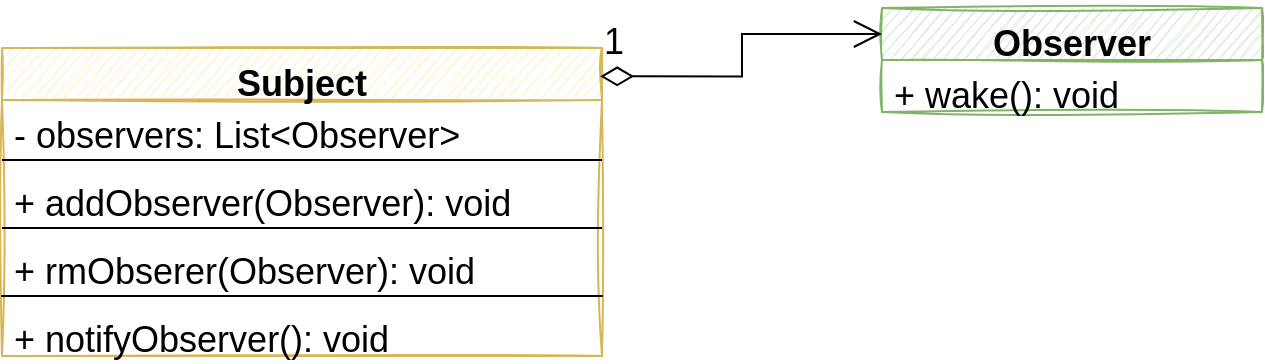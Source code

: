 <mxfile version="20.2.3" type="device"><diagram id="SsUTfmb4Y6TIVqMFYwOx" name="第 1 页"><mxGraphModel dx="1102" dy="698" grid="1" gridSize="10" guides="1" tooltips="1" connect="1" arrows="1" fold="1" page="1" pageScale="1" pageWidth="827" pageHeight="1169" math="0" shadow="0"><root><mxCell id="0"/><mxCell id="1" parent="0"/><mxCell id="RhejQdw4Bdb08Pde2M85-1" value="Subject" style="swimlane;fontStyle=1;align=center;verticalAlign=top;childLayout=stackLayout;horizontal=1;startSize=26;horizontalStack=0;resizeParent=1;resizeParentMax=0;resizeLast=0;collapsible=1;marginBottom=0;fontSize=18;fillColor=#fff2cc;strokeColor=#d6b656;sketch=1;" vertex="1" parent="1"><mxGeometry x="30" y="230" width="300" height="154" as="geometry"/></mxCell><mxCell id="RhejQdw4Bdb08Pde2M85-2" value="- observers: List&lt;Observer&gt;" style="text;strokeColor=none;fillColor=none;align=left;verticalAlign=top;spacingLeft=4;spacingRight=4;overflow=hidden;rotatable=0;points=[[0,0.5],[1,0.5]];portConstraint=eastwest;fontSize=18;" vertex="1" parent="RhejQdw4Bdb08Pde2M85-1"><mxGeometry y="26" width="300" height="26" as="geometry"/></mxCell><mxCell id="RhejQdw4Bdb08Pde2M85-3" value="" style="line;strokeWidth=1;fillColor=none;align=left;verticalAlign=middle;spacingTop=-1;spacingLeft=3;spacingRight=3;rotatable=0;labelPosition=right;points=[];portConstraint=eastwest;fontSize=18;" vertex="1" parent="RhejQdw4Bdb08Pde2M85-1"><mxGeometry y="52" width="300" height="8" as="geometry"/></mxCell><mxCell id="RhejQdw4Bdb08Pde2M85-6" value="+ addObserver(Observer): void" style="text;strokeColor=none;fillColor=none;align=left;verticalAlign=top;spacingLeft=4;spacingRight=4;overflow=hidden;rotatable=0;points=[[0,0.5],[1,0.5]];portConstraint=eastwest;fontSize=18;" vertex="1" parent="RhejQdw4Bdb08Pde2M85-1"><mxGeometry y="60" width="300" height="26" as="geometry"/></mxCell><mxCell id="RhejQdw4Bdb08Pde2M85-8" value="" style="line;strokeWidth=1;fillColor=none;align=left;verticalAlign=middle;spacingTop=-1;spacingLeft=3;spacingRight=3;rotatable=0;labelPosition=right;points=[];portConstraint=eastwest;fontSize=18;" vertex="1" parent="RhejQdw4Bdb08Pde2M85-1"><mxGeometry y="86" width="300" height="8" as="geometry"/></mxCell><mxCell id="RhejQdw4Bdb08Pde2M85-16" value="+ rmObserer(Observer): void" style="text;strokeColor=none;fillColor=none;align=left;verticalAlign=top;spacingLeft=4;spacingRight=4;overflow=hidden;rotatable=0;points=[[0,0.5],[1,0.5]];portConstraint=eastwest;fontSize=18;" vertex="1" parent="RhejQdw4Bdb08Pde2M85-1"><mxGeometry y="94" width="300" height="26" as="geometry"/></mxCell><mxCell id="RhejQdw4Bdb08Pde2M85-17" value="" style="line;strokeWidth=1;fillColor=none;align=left;verticalAlign=middle;spacingTop=-1;spacingLeft=3;spacingRight=3;rotatable=0;labelPosition=right;points=[];portConstraint=eastwest;sketch=1;fontSize=18;" vertex="1" parent="RhejQdw4Bdb08Pde2M85-1"><mxGeometry y="120" width="300" height="8" as="geometry"/></mxCell><mxCell id="RhejQdw4Bdb08Pde2M85-4" value="+ notifyObserver(): void" style="text;strokeColor=none;fillColor=none;align=left;verticalAlign=top;spacingLeft=4;spacingRight=4;overflow=hidden;rotatable=0;points=[[0,0.5],[1,0.5]];portConstraint=eastwest;fontSize=18;" vertex="1" parent="RhejQdw4Bdb08Pde2M85-1"><mxGeometry y="128" width="300" height="26" as="geometry"/></mxCell><mxCell id="RhejQdw4Bdb08Pde2M85-9" value="Observer" style="swimlane;fontStyle=1;align=center;verticalAlign=top;childLayout=stackLayout;horizontal=1;startSize=26;horizontalStack=0;resizeParent=1;resizeParentMax=0;resizeLast=0;collapsible=1;marginBottom=0;fontSize=18;fillColor=#d5e8d4;strokeColor=#82b366;sketch=1;" vertex="1" parent="1"><mxGeometry x="470" y="210" width="190" height="52" as="geometry"/></mxCell><mxCell id="RhejQdw4Bdb08Pde2M85-12" value="+ wake(): void" style="text;strokeColor=none;fillColor=none;align=left;verticalAlign=top;spacingLeft=4;spacingRight=4;overflow=hidden;rotatable=0;points=[[0,0.5],[1,0.5]];portConstraint=eastwest;fontSize=18;" vertex="1" parent="RhejQdw4Bdb08Pde2M85-9"><mxGeometry y="26" width="190" height="26" as="geometry"/></mxCell><mxCell id="RhejQdw4Bdb08Pde2M85-14" value="1" style="endArrow=open;html=1;endSize=12;startArrow=diamondThin;startSize=14;startFill=0;edgeStyle=orthogonalEdgeStyle;align=left;verticalAlign=bottom;rounded=0;fontSize=18;entryX=0;entryY=0.25;entryDx=0;entryDy=0;exitX=0.997;exitY=0.092;exitDx=0;exitDy=0;exitPerimeter=0;" edge="1" parent="1" source="RhejQdw4Bdb08Pde2M85-1" target="RhejQdw4Bdb08Pde2M85-9"><mxGeometry x="-1" y="3" relative="1" as="geometry"><mxPoint x="330" y="240" as="sourcePoint"/><mxPoint x="490" y="240" as="targetPoint"/></mxGeometry></mxCell></root></mxGraphModel></diagram></mxfile>